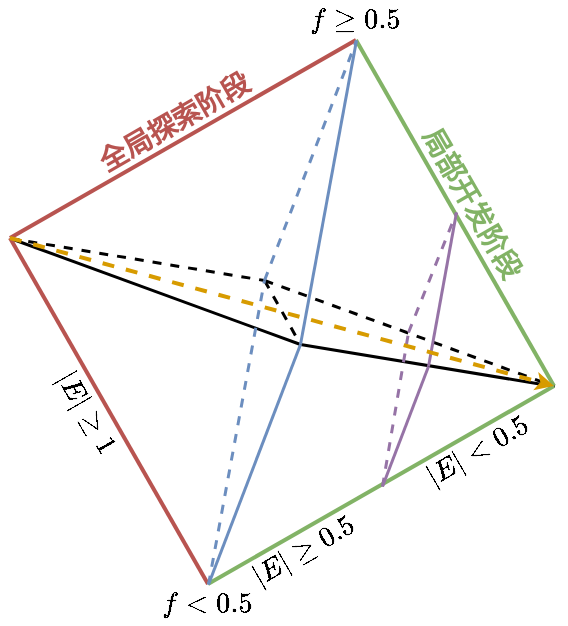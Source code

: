 <mxfile version="26.0.10">
  <diagram name="第 1 页" id="aBhaQiYXn4jUKXJwocdO">
    <mxGraphModel dx="545" dy="684" grid="1" gridSize="10" guides="1" tooltips="1" connect="1" arrows="1" fold="1" page="1" pageScale="1" pageWidth="1169" pageHeight="827" math="1" shadow="0">
      <root>
        <mxCell id="0" />
        <mxCell id="1" parent="0" />
        <mxCell id="d2A2AQpUw3pDgKGL9eSW-13" value="" style="group" vertex="1" connectable="0" parent="1">
          <mxGeometry x="61" y="228" width="272" height="312" as="geometry" />
        </mxCell>
        <mxCell id="d2A2AQpUw3pDgKGL9eSW-7" value="$$f&amp;lt;0.5$$" style="text;html=1;align=center;verticalAlign=middle;whiteSpace=wrap;rounded=0;" vertex="1" parent="d2A2AQpUw3pDgKGL9eSW-13">
          <mxGeometry x="69" y="292" width="60" height="20" as="geometry" />
        </mxCell>
        <mxCell id="d2A2AQpUw3pDgKGL9eSW-8" value="$$f\geq0.5$$" style="text;html=1;align=center;verticalAlign=middle;whiteSpace=wrap;rounded=0;" vertex="1" parent="d2A2AQpUw3pDgKGL9eSW-13">
          <mxGeometry x="143" width="60" height="20" as="geometry" />
        </mxCell>
        <mxCell id="d2A2AQpUw3pDgKGL9eSW-2" value="全局探索阶段" style="text;html=1;align=center;verticalAlign=middle;whiteSpace=wrap;rounded=0;fontColor=#B85450;fontStyle=1;fontSize=14;container=0;rotation=-30;" vertex="1" parent="d2A2AQpUw3pDgKGL9eSW-13">
          <mxGeometry x="37" y="51" width="90" height="20" as="geometry" />
        </mxCell>
        <mxCell id="d2A2AQpUw3pDgKGL9eSW-3" value="局部开发阶段" style="text;html=1;align=center;verticalAlign=middle;whiteSpace=wrap;rounded=0;fontColor=#82B366;fontStyle=1;fontSize=14;rotation=60;container=0;" vertex="1" parent="d2A2AQpUw3pDgKGL9eSW-13">
          <mxGeometry x="186" y="92" width="90" height="20" as="geometry" />
        </mxCell>
        <mxCell id="d2A2AQpUw3pDgKGL9eSW-4" value="$$|E|\geq0.5$$" style="text;html=1;align=center;verticalAlign=middle;whiteSpace=wrap;rounded=0;container=0;rotation=-30;" vertex="1" parent="d2A2AQpUw3pDgKGL9eSW-13">
          <mxGeometry x="117" y="266" width="60" height="20" as="geometry" />
        </mxCell>
        <mxCell id="d2A2AQpUw3pDgKGL9eSW-5" value="$$|E|\geq1$$" style="text;html=1;align=center;verticalAlign=middle;whiteSpace=wrap;rounded=0;rotation=60;container=0;" vertex="1" parent="d2A2AQpUw3pDgKGL9eSW-13">
          <mxGeometry x="8" y="197" width="60" height="20" as="geometry" />
        </mxCell>
        <mxCell id="d2A2AQpUw3pDgKGL9eSW-9" value="$$|E|&amp;lt;0.5$$" style="text;html=1;align=center;verticalAlign=middle;whiteSpace=wrap;rounded=0;container=0;rotation=-30;" vertex="1" parent="d2A2AQpUw3pDgKGL9eSW-13">
          <mxGeometry x="204" y="216" width="60" height="20" as="geometry" />
        </mxCell>
        <mxCell id="iXTf0M0M9sNiWv3CrGNs-16" style="rounded=0;orthogonalLoop=1;jettySize=auto;html=1;strokeWidth=1.5;endArrow=none;startFill=0;fillColor=#dae8fc;strokeColor=#000000;dashed=1;" parent="d2A2AQpUw3pDgKGL9eSW-13" edge="1">
          <mxGeometry relative="1" as="geometry">
            <mxPoint x="127" y="140" as="sourcePoint" />
            <mxPoint x="145" y="172" as="targetPoint" />
          </mxGeometry>
        </mxCell>
        <mxCell id="iXTf0M0M9sNiWv3CrGNs-15" style="rounded=0;orthogonalLoop=1;jettySize=auto;html=1;strokeWidth=1.5;endArrow=none;startFill=0;fillColor=#dae8fc;strokeColor=#000000;" parent="d2A2AQpUw3pDgKGL9eSW-13" edge="1">
          <mxGeometry relative="1" as="geometry">
            <mxPoint x="272" y="193" as="sourcePoint" />
            <mxPoint x="145" y="172" as="targetPoint" />
          </mxGeometry>
        </mxCell>
        <mxCell id="iXTf0M0M9sNiWv3CrGNs-13" style="rounded=0;orthogonalLoop=1;jettySize=auto;html=1;strokeWidth=1.5;endArrow=none;startFill=0;fillColor=#dae8fc;strokeColor=#000000;dashed=1;" parent="d2A2AQpUw3pDgKGL9eSW-13" edge="1">
          <mxGeometry relative="1" as="geometry">
            <mxPoint x="127" y="140" as="sourcePoint" />
            <mxPoint x="272" y="193" as="targetPoint" />
          </mxGeometry>
        </mxCell>
        <mxCell id="iXTf0M0M9sNiWv3CrGNs-12" style="rounded=0;orthogonalLoop=1;jettySize=auto;html=1;strokeWidth=1.5;endArrow=none;startFill=0;fillColor=#dae8fc;strokeColor=#000000;dashed=1;" parent="d2A2AQpUw3pDgKGL9eSW-13" edge="1">
          <mxGeometry relative="1" as="geometry">
            <mxPoint y="119" as="sourcePoint" />
            <mxPoint x="127" y="140" as="targetPoint" />
          </mxGeometry>
        </mxCell>
        <mxCell id="iXTf0M0M9sNiWv3CrGNs-14" style="rounded=0;orthogonalLoop=1;jettySize=auto;html=1;strokeWidth=1.5;endArrow=none;startFill=0;fillColor=#dae8fc;strokeColor=#000000;" parent="d2A2AQpUw3pDgKGL9eSW-13" edge="1">
          <mxGeometry relative="1" as="geometry">
            <mxPoint x="145" y="172" as="sourcePoint" />
            <mxPoint y="119" as="targetPoint" />
          </mxGeometry>
        </mxCell>
        <mxCell id="iXTf0M0M9sNiWv3CrGNs-4" style="rounded=0;orthogonalLoop=1;jettySize=auto;html=1;strokeWidth=2;endArrow=none;startFill=0;fillColor=#f8cecc;strokeColor=#b85450;" parent="d2A2AQpUw3pDgKGL9eSW-13" edge="1">
          <mxGeometry relative="1" as="geometry">
            <mxPoint y="119" as="sourcePoint" />
            <mxPoint x="173" y="20" as="targetPoint" />
          </mxGeometry>
        </mxCell>
        <mxCell id="iXTf0M0M9sNiWv3CrGNs-5" style="rounded=0;orthogonalLoop=1;jettySize=auto;html=1;strokeWidth=2;endArrow=none;startFill=0;fillColor=#f8cecc;strokeColor=#b85450;" parent="d2A2AQpUw3pDgKGL9eSW-13" edge="1">
          <mxGeometry relative="1" as="geometry">
            <mxPoint y="119" as="sourcePoint" />
            <mxPoint x="99" y="292" as="targetPoint" />
          </mxGeometry>
        </mxCell>
        <mxCell id="iXTf0M0M9sNiWv3CrGNs-6" style="rounded=0;orthogonalLoop=1;jettySize=auto;html=1;strokeWidth=2;endArrow=none;startFill=0;fillColor=#d5e8d4;strokeColor=#82b366;" parent="d2A2AQpUw3pDgKGL9eSW-13" edge="1">
          <mxGeometry relative="1" as="geometry">
            <mxPoint x="173" y="20" as="sourcePoint" />
            <mxPoint x="272" y="193" as="targetPoint" />
          </mxGeometry>
        </mxCell>
        <mxCell id="iXTf0M0M9sNiWv3CrGNs-7" style="rounded=0;orthogonalLoop=1;jettySize=auto;html=1;strokeWidth=2;endArrow=none;startFill=0;fillColor=#d5e8d4;strokeColor=#82b366;" parent="d2A2AQpUw3pDgKGL9eSW-13" edge="1">
          <mxGeometry relative="1" as="geometry">
            <mxPoint x="99" y="292" as="sourcePoint" />
            <mxPoint x="272" y="193" as="targetPoint" />
          </mxGeometry>
        </mxCell>
        <mxCell id="iXTf0M0M9sNiWv3CrGNs-8" style="rounded=0;orthogonalLoop=1;jettySize=auto;html=1;strokeWidth=1.5;endArrow=none;startFill=0;fillColor=#dae8fc;strokeColor=#6c8ebf;dashed=1;" parent="d2A2AQpUw3pDgKGL9eSW-13" edge="1">
          <mxGeometry relative="1" as="geometry">
            <mxPoint x="99" y="292" as="sourcePoint" />
            <mxPoint x="127" y="140" as="targetPoint" />
          </mxGeometry>
        </mxCell>
        <mxCell id="iXTf0M0M9sNiWv3CrGNs-9" style="rounded=0;orthogonalLoop=1;jettySize=auto;html=1;strokeWidth=1.5;endArrow=none;startFill=0;fillColor=#dae8fc;strokeColor=#6c8ebf;" parent="d2A2AQpUw3pDgKGL9eSW-13" edge="1">
          <mxGeometry relative="1" as="geometry">
            <mxPoint x="99" y="292" as="sourcePoint" />
            <mxPoint x="145" y="172" as="targetPoint" />
          </mxGeometry>
        </mxCell>
        <mxCell id="iXTf0M0M9sNiWv3CrGNs-10" style="rounded=0;orthogonalLoop=1;jettySize=auto;html=1;strokeWidth=1.5;endArrow=none;startFill=0;fillColor=#dae8fc;strokeColor=#6c8ebf;" parent="d2A2AQpUw3pDgKGL9eSW-13" edge="1">
          <mxGeometry relative="1" as="geometry">
            <mxPoint x="145" y="172" as="sourcePoint" />
            <mxPoint x="173" y="20" as="targetPoint" />
          </mxGeometry>
        </mxCell>
        <mxCell id="iXTf0M0M9sNiWv3CrGNs-11" style="rounded=0;orthogonalLoop=1;jettySize=auto;html=1;strokeWidth=1.5;endArrow=none;startFill=0;fillColor=#dae8fc;strokeColor=#6c8ebf;dashed=1;" parent="d2A2AQpUw3pDgKGL9eSW-13" edge="1">
          <mxGeometry relative="1" as="geometry">
            <mxPoint x="127" y="140" as="sourcePoint" />
            <mxPoint x="173" y="20" as="targetPoint" />
          </mxGeometry>
        </mxCell>
        <mxCell id="iXTf0M0M9sNiWv3CrGNs-18" style="rounded=0;orthogonalLoop=1;jettySize=auto;html=1;strokeWidth=1.5;endArrow=none;startFill=0;fillColor=#e1d5e7;strokeColor=#9673a6;dashed=1;" parent="d2A2AQpUw3pDgKGL9eSW-13" edge="1">
          <mxGeometry relative="1" as="geometry">
            <mxPoint x="186" y="243" as="sourcePoint" />
            <mxPoint x="199" y="166" as="targetPoint" />
          </mxGeometry>
        </mxCell>
        <mxCell id="iXTf0M0M9sNiWv3CrGNs-19" style="rounded=0;orthogonalLoop=1;jettySize=auto;html=1;strokeWidth=1.5;endArrow=none;startFill=0;fillColor=#e1d5e7;strokeColor=#9673a6;" parent="d2A2AQpUw3pDgKGL9eSW-13" edge="1">
          <mxGeometry relative="1" as="geometry">
            <mxPoint x="186" y="243" as="sourcePoint" />
            <mxPoint x="209" y="183" as="targetPoint" />
          </mxGeometry>
        </mxCell>
        <mxCell id="iXTf0M0M9sNiWv3CrGNs-20" style="rounded=0;orthogonalLoop=1;jettySize=auto;html=1;strokeWidth=1.5;endArrow=none;startFill=0;fillColor=#e1d5e7;strokeColor=#9673a6;" parent="d2A2AQpUw3pDgKGL9eSW-13" edge="1">
          <mxGeometry relative="1" as="geometry">
            <mxPoint x="209" y="183" as="sourcePoint" />
            <mxPoint x="223" y="106" as="targetPoint" />
          </mxGeometry>
        </mxCell>
        <mxCell id="iXTf0M0M9sNiWv3CrGNs-21" style="rounded=0;orthogonalLoop=1;jettySize=auto;html=1;strokeWidth=1.5;endArrow=none;startFill=0;fillColor=#e1d5e7;strokeColor=#9673a6;dashed=1;" parent="d2A2AQpUw3pDgKGL9eSW-13" edge="1">
          <mxGeometry relative="1" as="geometry">
            <mxPoint x="199" y="166" as="sourcePoint" />
            <mxPoint x="223" y="106" as="targetPoint" />
          </mxGeometry>
        </mxCell>
        <mxCell id="iXTf0M0M9sNiWv3CrGNs-2" style="rounded=0;orthogonalLoop=1;jettySize=auto;html=1;exitX=0;exitY=0;exitDx=0;exitDy=0;entryX=1;entryY=1;entryDx=0;entryDy=0;strokeWidth=2;fillColor=#ffe6cc;strokeColor=#d79b00;dashed=1;endSize=3;" parent="d2A2AQpUw3pDgKGL9eSW-13" edge="1">
          <mxGeometry relative="1" as="geometry">
            <mxPoint y="119" as="sourcePoint" />
            <mxPoint x="272" y="193" as="targetPoint" />
          </mxGeometry>
        </mxCell>
      </root>
    </mxGraphModel>
  </diagram>
</mxfile>
